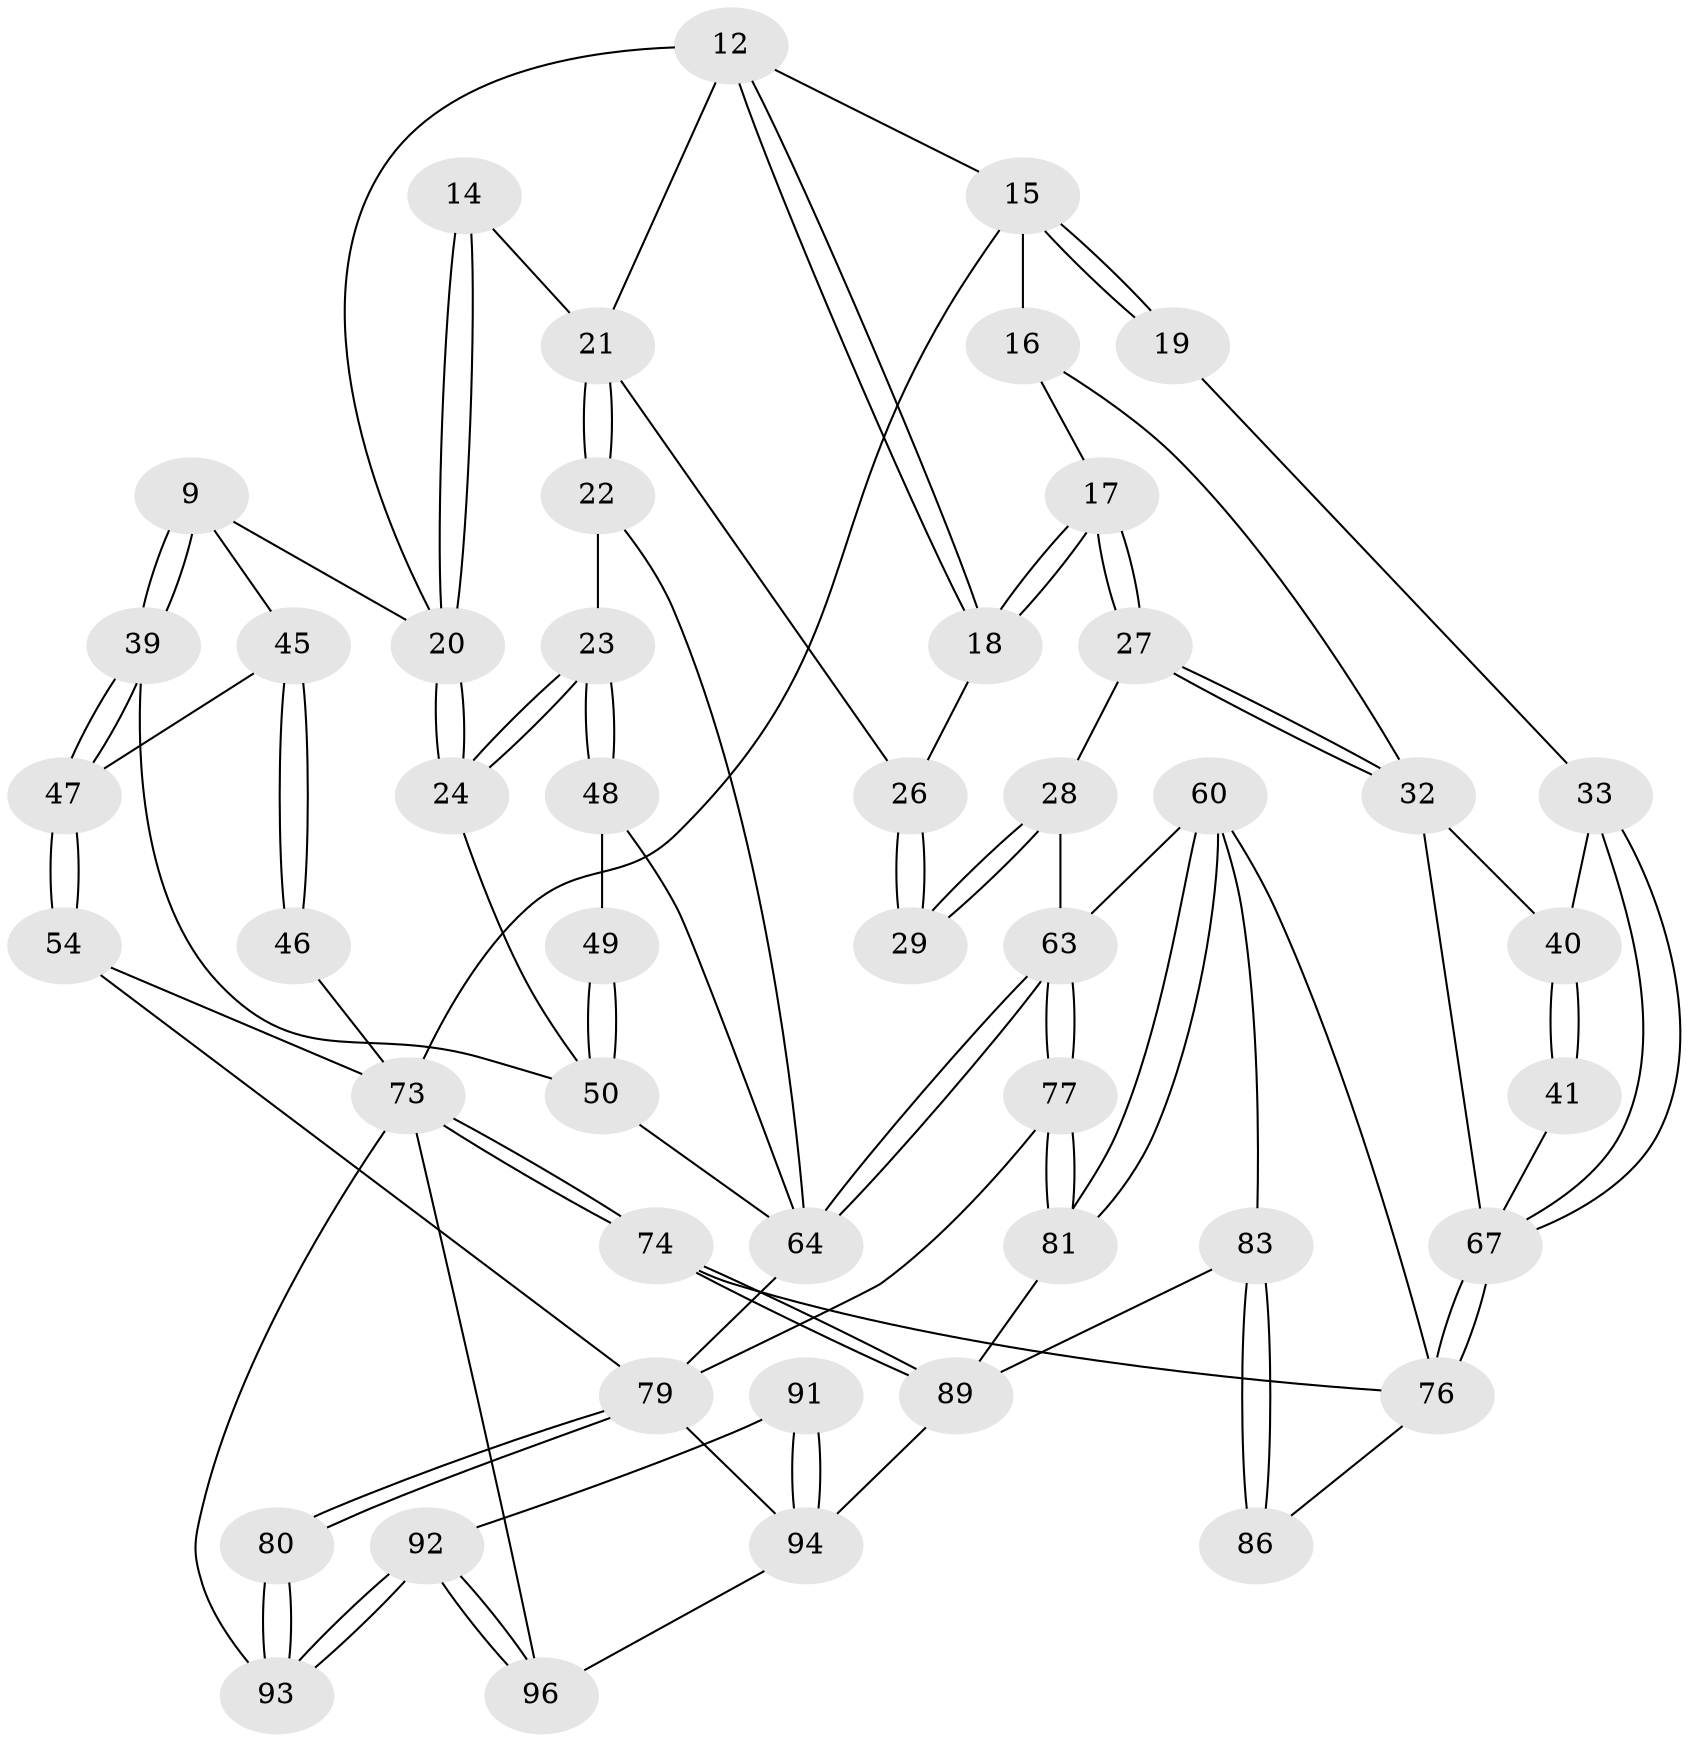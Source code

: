 // original degree distribution, {3: 0.020833333333333332, 4: 0.20833333333333334, 6: 0.1875, 5: 0.5833333333333334}
// Generated by graph-tools (version 1.1) at 2025/59/03/09/25 04:59:53]
// undirected, 48 vertices, 109 edges
graph export_dot {
graph [start="1"]
  node [color=gray90,style=filled];
  9 [pos="+0.14624385452315108+0.17930747572939212"];
  12 [pos="+0.4616083565033248+0.0383494680841727",super="+2"];
  14 [pos="+0.3345707119471701+0.13937770182443857"];
  15 [pos="+0.7653503759753083+0",super="+4"];
  16 [pos="+0.7310903250171171+0.06017027061883218"];
  17 [pos="+0.575315017206193+0.13925709595698613"];
  18 [pos="+0.5122093058239916+0.12379512080425396"];
  19 [pos="+1+0.2858223142959617"];
  20 [pos="+0.27491655641106805+0.17332076577817995",super="+8"];
  21 [pos="+0.41496739119634896+0.21200460319952796",super="+13"];
  22 [pos="+0.4135074041778324+0.21595428137235104"];
  23 [pos="+0.2997500136136233+0.2467756347852534"];
  24 [pos="+0.28459444325378813+0.20805583327284058"];
  26 [pos="+0.4399413349324167+0.20160556794008255",super="+25"];
  27 [pos="+0.5963982741706807+0.28866806638270337"];
  28 [pos="+0.5570699316863528+0.29866426918255706"];
  29 [pos="+0.5282353170924875+0.26176204708478196"];
  32 [pos="+0.6791671930602792+0.31257588978275835",super="+31+30"];
  33 [pos="+1+0.3152836559627167"];
  39 [pos="+0.18839867802432084+0.25556643031209014"];
  40 [pos="+0.7892454279990052+0.2238828859654696",super="+35+34"];
  41 [pos="+0.8289921340989795+0.32776975047653284"];
  45 [pos="+0.07635832150092307+0.2526301512494708",super="+10"];
  46 [pos="+0+0.3058268796592855",super="+36+11"];
  47 [pos="+0.10603238221515184+0.41624432766950553"];
  48 [pos="+0.2947098115207218+0.2835659947710164"];
  49 [pos="+0.264848048775111+0.2917949966630461"];
  50 [pos="+0.21091685611772204+0.35571090460626636",super="+38+37"];
  54 [pos="+0.10610984837177524+0.4277451565083256"];
  60 [pos="+0.6311348850285279+0.5739232104579229",super="+59"];
  63 [pos="+0.4961306307936811+0.5914509916531911",super="+61"];
  64 [pos="+0.32501720343694157+0.45315689451983465",super="+62+56"];
  67 [pos="+1+0.4332029784795366",super="+57"];
  73 [pos="+1+1",super="+72+71"];
  74 [pos="+1+1"];
  76 [pos="+1+0.6492954554854111",super="+75+58"];
  77 [pos="+0.4529577668774824+0.6355323217355895"];
  79 [pos="+0.38249997973871597+0.7084502982346864",super="+78+65+66"];
  80 [pos="+0.2337717541354406+0.7939842409931447",super="+69"];
  81 [pos="+0.5479487239458366+0.8063572166558688"];
  83 [pos="+0.6439687056154955+0.8090100958281219",super="+82"];
  86 [pos="+0.8194287702156152+0.7940759539680261"];
  89 [pos="+0.6546459247816877+0.882671957331149",super="+84+85"];
  91 [pos="+0.4214475825650193+0.907216996280426"];
  92 [pos="+0.20972871581672317+0.9069847894725741"];
  93 [pos="+0.19956326146752576+0.8759947672121716",super="+70"];
  94 [pos="+0.521716428241705+1",super="+90+87+88"];
  96 [pos="+0.19353378448770123+1",super="+95"];
  9 -- 39;
  9 -- 39;
  9 -- 45;
  9 -- 20;
  12 -- 18;
  12 -- 18;
  12 -- 21;
  12 -- 15;
  12 -- 20;
  14 -- 20 [weight=2];
  14 -- 20;
  14 -- 21;
  15 -- 16;
  15 -- 19 [weight=2];
  15 -- 19;
  15 -- 73 [weight=2];
  16 -- 17;
  16 -- 32;
  17 -- 18;
  17 -- 18;
  17 -- 27;
  17 -- 27;
  18 -- 26;
  19 -- 33;
  20 -- 24;
  20 -- 24;
  21 -- 22;
  21 -- 22;
  21 -- 26;
  22 -- 23;
  22 -- 64;
  23 -- 24;
  23 -- 24;
  23 -- 48;
  23 -- 48;
  24 -- 50;
  26 -- 29 [weight=2];
  26 -- 29;
  27 -- 28;
  27 -- 32;
  27 -- 32;
  28 -- 29;
  28 -- 29;
  28 -- 63;
  32 -- 40 [weight=2];
  32 -- 67;
  33 -- 67;
  33 -- 67;
  33 -- 40;
  39 -- 47;
  39 -- 47;
  39 -- 50;
  40 -- 41 [weight=2];
  40 -- 41;
  41 -- 67;
  45 -- 46 [weight=2];
  45 -- 46;
  45 -- 47;
  46 -- 73 [weight=3];
  47 -- 54;
  47 -- 54;
  48 -- 49;
  48 -- 64;
  49 -- 50 [weight=2];
  49 -- 50;
  50 -- 64;
  54 -- 73;
  54 -- 79;
  60 -- 81;
  60 -- 81;
  60 -- 63;
  60 -- 83;
  60 -- 76;
  63 -- 64 [weight=2];
  63 -- 64;
  63 -- 77;
  63 -- 77;
  64 -- 79 [weight=3];
  67 -- 76 [weight=2];
  67 -- 76;
  73 -- 74;
  73 -- 74;
  73 -- 96 [weight=2];
  73 -- 93;
  74 -- 89;
  74 -- 89;
  74 -- 76;
  76 -- 86;
  77 -- 81;
  77 -- 81;
  77 -- 79;
  79 -- 80 [weight=2];
  79 -- 80;
  79 -- 94;
  80 -- 93 [weight=2];
  80 -- 93;
  81 -- 89;
  83 -- 86 [weight=2];
  83 -- 86;
  83 -- 89;
  89 -- 94 [weight=2];
  91 -- 92;
  91 -- 94 [weight=2];
  91 -- 94;
  92 -- 93;
  92 -- 93;
  92 -- 96;
  92 -- 96;
  94 -- 96;
}
